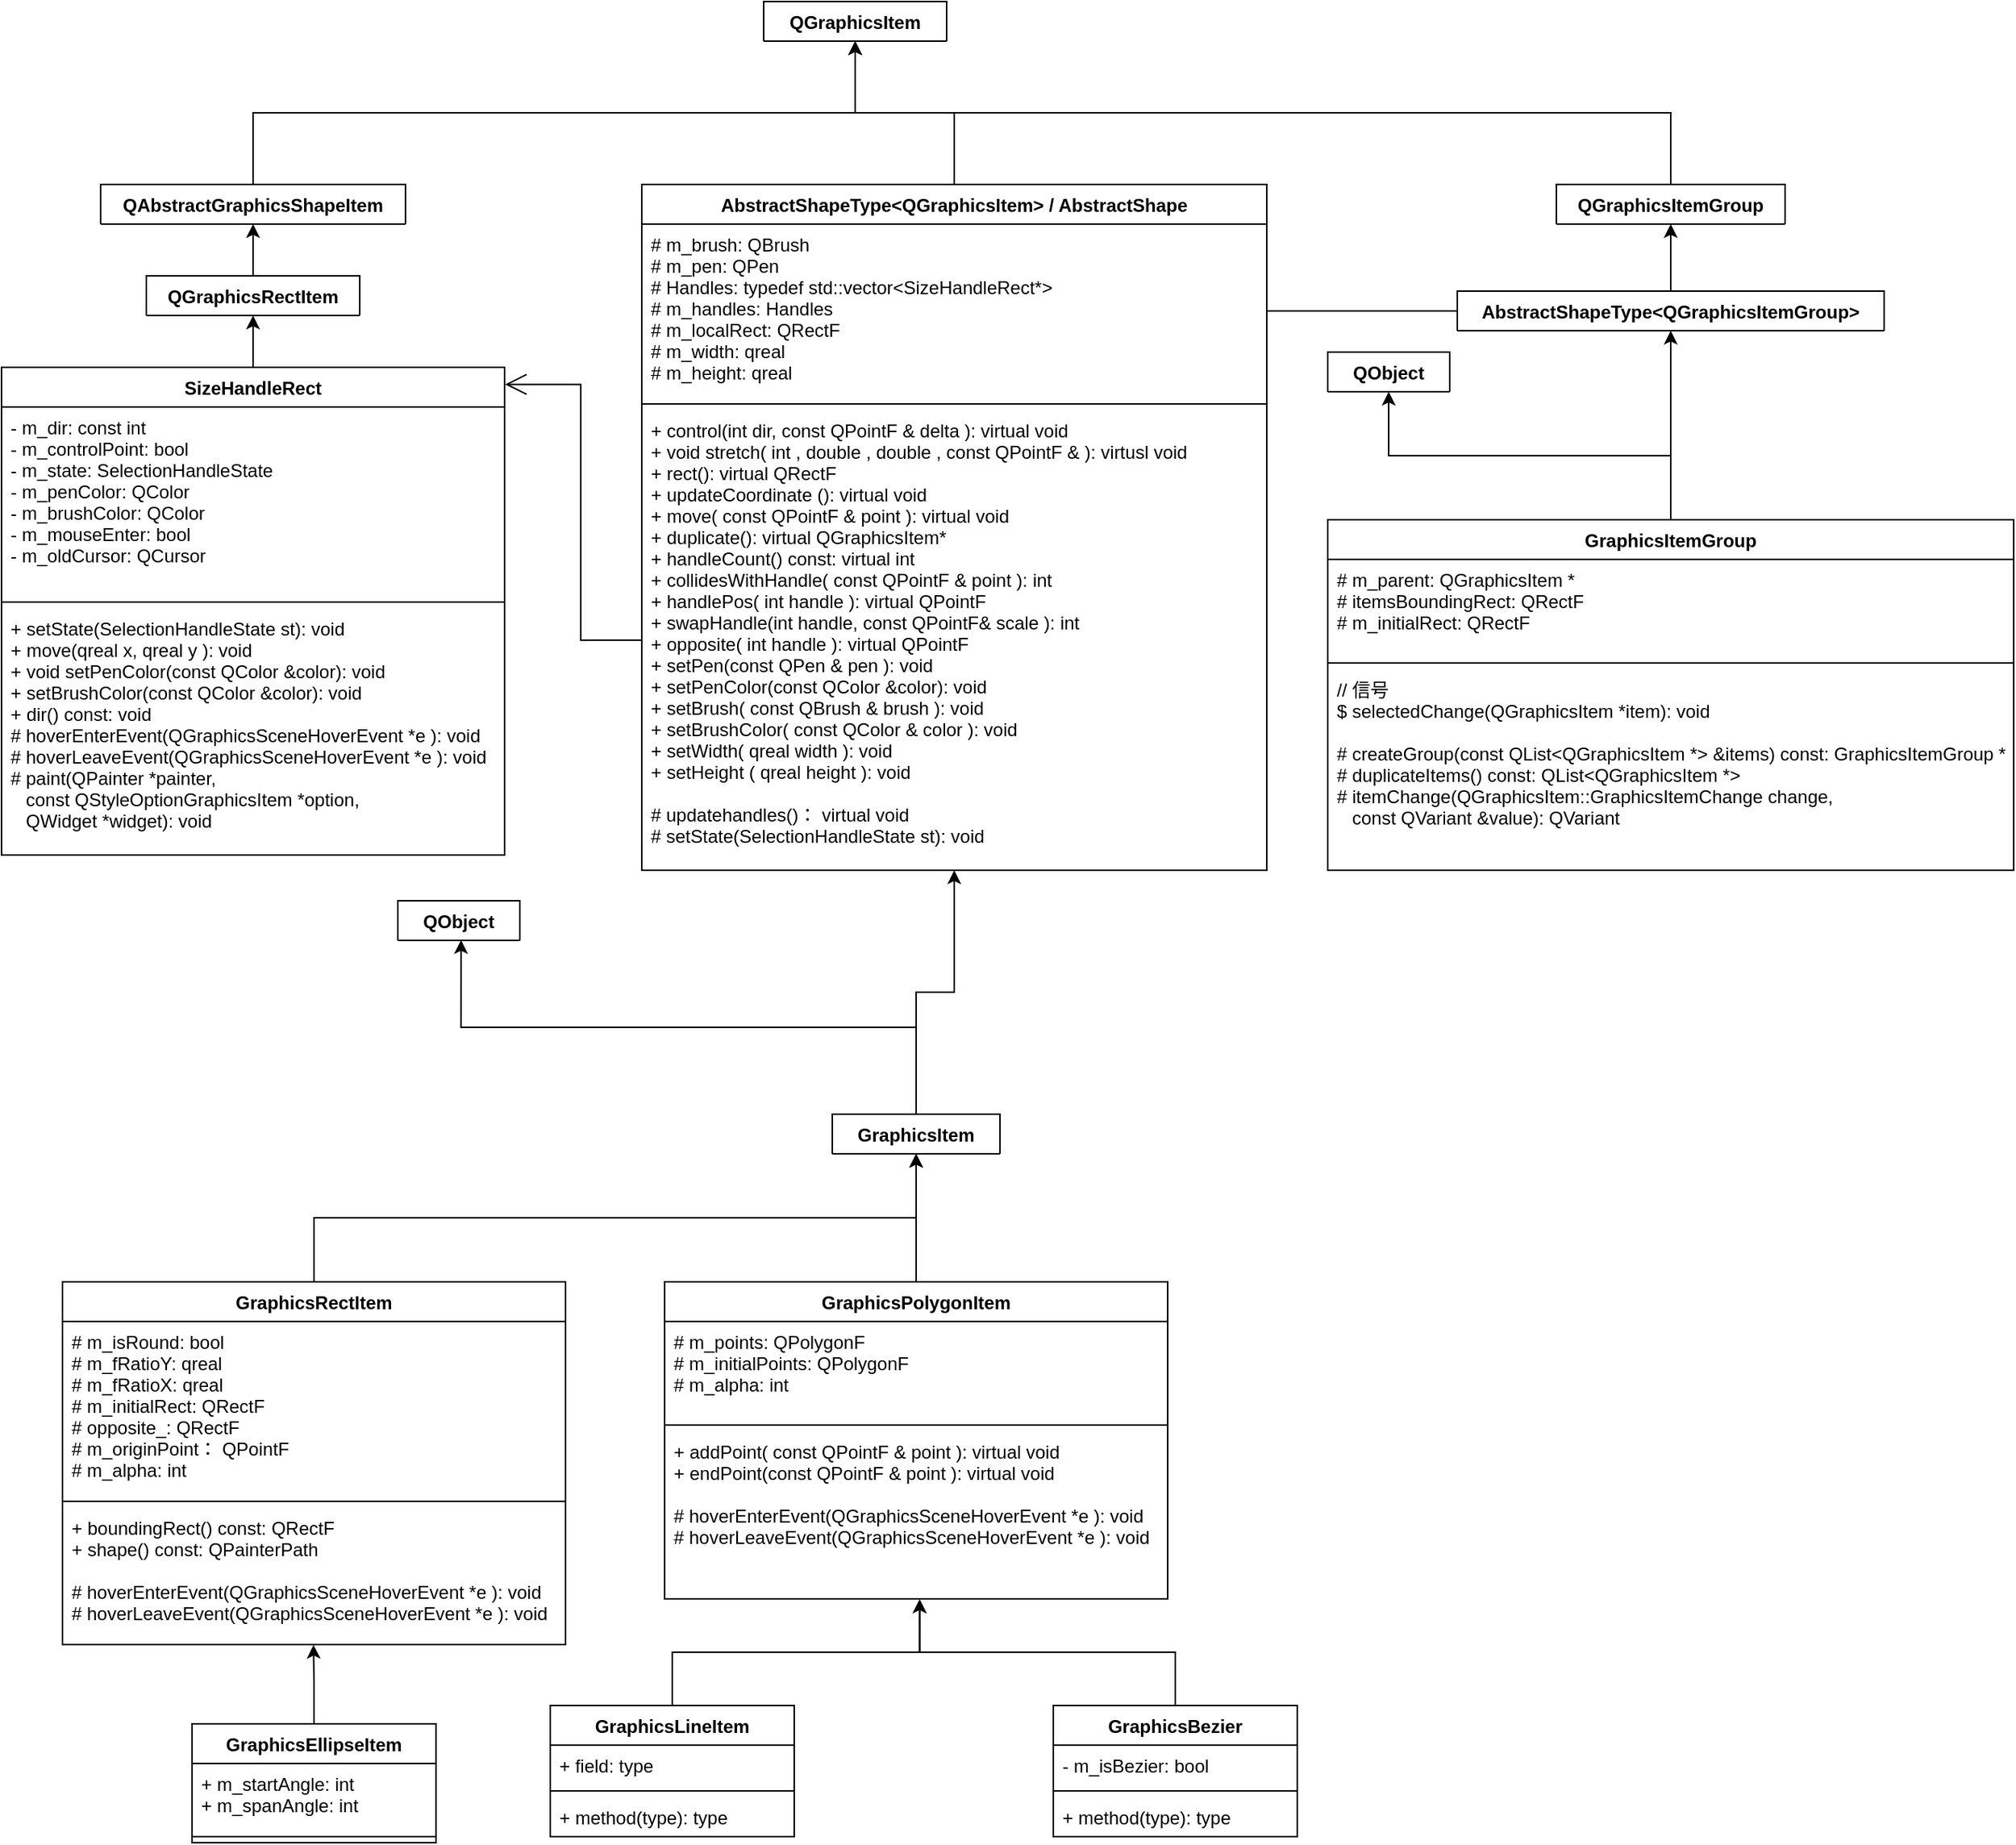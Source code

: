 <mxfile version="13.0.3" type="device" pages="3"><diagram id="2G00SqtQpvSJdzMNSbOR" name="DrawObj"><mxGraphModel dx="1753" dy="1025" grid="1" gridSize="10" guides="1" tooltips="1" connect="1" arrows="1" fold="1" page="1" pageScale="1" pageWidth="3300" pageHeight="4681" math="0" shadow="0"><root><mxCell id="0"/><mxCell id="1" parent="0"/><mxCell id="vL75LUjqHROtYVPlRRXv-10" value="" style="edgeStyle=orthogonalEdgeStyle;rounded=0;orthogonalLoop=1;jettySize=auto;html=1;entryX=0.5;entryY=1;entryDx=0;entryDy=0;exitX=0.5;exitY=0;exitDx=0;exitDy=0;" edge="1" parent="1" source="vL75LUjqHROtYVPlRRXv-6" target="vL75LUjqHROtYVPlRRXv-2"><mxGeometry relative="1" as="geometry"><mxPoint x="404" y="206" as="targetPoint"/></mxGeometry></mxCell><mxCell id="vL75LUjqHROtYVPlRRXv-15" value="" style="edgeStyle=orthogonalEdgeStyle;rounded=0;orthogonalLoop=1;jettySize=auto;html=1;entryX=0.5;entryY=1;entryDx=0;entryDy=0;" edge="1" parent="1" source="vL75LUjqHROtYVPlRRXv-11" target="vL75LUjqHROtYVPlRRXv-6"><mxGeometry relative="1" as="geometry"><mxPoint x="305" y="390" as="targetPoint"/></mxGeometry></mxCell><mxCell id="vL75LUjqHROtYVPlRRXv-35" style="edgeStyle=orthogonalEdgeStyle;rounded=0;orthogonalLoop=1;jettySize=auto;html=1;exitX=0.5;exitY=0;exitDx=0;exitDy=0;entryX=0.5;entryY=1;entryDx=0;entryDy=0;" edge="1" parent="1" source="vL75LUjqHROtYVPlRRXv-16" target="vL75LUjqHROtYVPlRRXv-11"><mxGeometry relative="1" as="geometry"/></mxCell><mxCell id="vL75LUjqHROtYVPlRRXv-2" value="QGraphicsItem" style="swimlane;fontStyle=1;align=center;verticalAlign=top;childLayout=stackLayout;horizontal=1;startSize=26;horizontalStack=0;resizeParent=1;resizeParentMax=0;resizeLast=0;collapsible=1;marginBottom=0;" vertex="1" collapsed="1" parent="1"><mxGeometry x="590" y="120" width="120" height="26" as="geometry"><mxRectangle x="340" y="180" width="160" height="86" as="alternateBounds"/></mxGeometry></mxCell><mxCell id="vL75LUjqHROtYVPlRRXv-3" value="+ field: type" style="text;strokeColor=none;fillColor=none;align=left;verticalAlign=top;spacingLeft=4;spacingRight=4;overflow=hidden;rotatable=0;points=[[0,0.5],[1,0.5]];portConstraint=eastwest;" vertex="1" parent="vL75LUjqHROtYVPlRRXv-2"><mxGeometry y="26" width="120" height="26" as="geometry"/></mxCell><mxCell id="vL75LUjqHROtYVPlRRXv-4" value="" style="line;strokeWidth=1;fillColor=none;align=left;verticalAlign=middle;spacingTop=-1;spacingLeft=3;spacingRight=3;rotatable=0;labelPosition=right;points=[];portConstraint=eastwest;" vertex="1" parent="vL75LUjqHROtYVPlRRXv-2"><mxGeometry y="52" width="120" height="8" as="geometry"/></mxCell><mxCell id="vL75LUjqHROtYVPlRRXv-5" value="+ method(type): type" style="text;strokeColor=none;fillColor=none;align=left;verticalAlign=top;spacingLeft=4;spacingRight=4;overflow=hidden;rotatable=0;points=[[0,0.5],[1,0.5]];portConstraint=eastwest;" vertex="1" parent="vL75LUjqHROtYVPlRRXv-2"><mxGeometry y="60" width="120" height="26" as="geometry"/></mxCell><mxCell id="vL75LUjqHROtYVPlRRXv-16" value="SizeHandleRect" style="swimlane;fontStyle=1;align=center;verticalAlign=top;childLayout=stackLayout;horizontal=1;startSize=26;horizontalStack=0;resizeParent=1;resizeParentMax=0;resizeLast=0;collapsible=1;marginBottom=0;" vertex="1" parent="1"><mxGeometry x="90" y="360" width="330" height="320" as="geometry"><mxRectangle x="90" y="360" width="120" height="26" as="alternateBounds"/></mxGeometry></mxCell><mxCell id="vL75LUjqHROtYVPlRRXv-17" value="- m_dir: const int&#10;- m_controlPoint: bool&#10;- m_state: SelectionHandleState&#10;- m_penColor: QColor&#10;- m_brushColor: QColor&#10;- m_mouseEnter: bool&#10;- m_oldCursor: QCursor&#10;" style="text;strokeColor=none;fillColor=none;align=left;verticalAlign=top;spacingLeft=4;spacingRight=4;overflow=hidden;rotatable=0;points=[[0,0.5],[1,0.5]];portConstraint=eastwest;" vertex="1" parent="vL75LUjqHROtYVPlRRXv-16"><mxGeometry y="26" width="330" height="124" as="geometry"/></mxCell><mxCell id="vL75LUjqHROtYVPlRRXv-18" value="" style="line;strokeWidth=1;fillColor=none;align=left;verticalAlign=middle;spacingTop=-1;spacingLeft=3;spacingRight=3;rotatable=0;labelPosition=right;points=[];portConstraint=eastwest;" vertex="1" parent="vL75LUjqHROtYVPlRRXv-16"><mxGeometry y="150" width="330" height="8" as="geometry"/></mxCell><mxCell id="vL75LUjqHROtYVPlRRXv-19" value="+ setState(SelectionHandleState st): void&#10;+ move(qreal x, qreal y ): void&#10;+ void setPenColor(const QColor &amp;color): void&#10;+ setBrushColor(const QColor &amp;color): void&#10;+ dir() const: void&#10;# hoverEnterEvent(QGraphicsSceneHoverEvent *e ): void&#10;# hoverLeaveEvent(QGraphicsSceneHoverEvent *e ): void&#10;# paint(QPainter *painter, &#10;   const QStyleOptionGraphicsItem *option, &#10;   QWidget *widget): void&#10;" style="text;strokeColor=none;fillColor=none;align=left;verticalAlign=top;spacingLeft=4;spacingRight=4;overflow=hidden;rotatable=0;points=[[0,0.5],[1,0.5]];portConstraint=eastwest;" vertex="1" parent="vL75LUjqHROtYVPlRRXv-16"><mxGeometry y="158" width="330" height="162" as="geometry"/></mxCell><mxCell id="vL75LUjqHROtYVPlRRXv-40" style="edgeStyle=orthogonalEdgeStyle;rounded=0;orthogonalLoop=1;jettySize=auto;html=1;exitX=0.5;exitY=0;exitDx=0;exitDy=0;entryX=0.5;entryY=1;entryDx=0;entryDy=0;" edge="1" parent="1" source="vL75LUjqHROtYVPlRRXv-36" target="vL75LUjqHROtYVPlRRXv-2"><mxGeometry relative="1" as="geometry"/></mxCell><mxCell id="vL75LUjqHROtYVPlRRXv-36" value="AbstractShapeType&lt;QGraphicsItem&gt; / AbstractShape" style="swimlane;fontStyle=1;align=center;verticalAlign=top;childLayout=stackLayout;horizontal=1;startSize=26;horizontalStack=0;resizeParent=1;resizeParentMax=0;resizeLast=0;collapsible=1;marginBottom=0;" vertex="1" parent="1"><mxGeometry x="510" y="240" width="410" height="450" as="geometry"/></mxCell><mxCell id="vL75LUjqHROtYVPlRRXv-37" value="# m_brush: QBrush&#10;# m_pen: QPen&#10;# Handles: typedef std::vector&lt;SizeHandleRect*&gt;&#10;# m_handles: Handles&#10;# m_localRect: QRectF&#10;# m_width: qreal&#10;# m_height: qreal&#10;" style="text;strokeColor=none;fillColor=none;align=left;verticalAlign=top;spacingLeft=4;spacingRight=4;overflow=hidden;rotatable=0;points=[[0,0.5],[1,0.5]];portConstraint=eastwest;" vertex="1" parent="vL75LUjqHROtYVPlRRXv-36"><mxGeometry y="26" width="410" height="114" as="geometry"/></mxCell><mxCell id="vL75LUjqHROtYVPlRRXv-38" value="" style="line;strokeWidth=1;fillColor=none;align=left;verticalAlign=middle;spacingTop=-1;spacingLeft=3;spacingRight=3;rotatable=0;labelPosition=right;points=[];portConstraint=eastwest;" vertex="1" parent="vL75LUjqHROtYVPlRRXv-36"><mxGeometry y="140" width="410" height="8" as="geometry"/></mxCell><mxCell id="vL75LUjqHROtYVPlRRXv-39" value="+ control(int dir, const QPointF &amp; delta ): virtual void&#10;+ void stretch( int  , double  , double  , const QPointF &amp; ): virtusl void&#10;+ rect(): virtual QRectF&#10;+ updateCoordinate (): virtual void&#10;+ move( const QPointF &amp; point ): virtual void&#10;+ duplicate(): virtual QGraphicsItem*&#10;+ handleCount() const: virtual int&#10;+ collidesWithHandle( const QPointF &amp; point ): int&#10;+ handlePos( int handle ): virtual QPointF&#10;+ swapHandle(int handle, const QPointF&amp; scale ): int&#10;+ opposite( int handle ): virtual QPointF&#10;+ setPen(const QPen &amp; pen ): void&#10;+ setPenColor(const QColor &amp;color): void&#10;+ setBrush( const QBrush &amp; brush ): void&#10;+ setBrushColor( const QColor &amp; color ): void&#10;+ setWidth( qreal width ): void&#10;+ setHeight ( qreal height ): void&#10;&#10;# updatehandles()： virtual void&#10;# setState(SelectionHandleState st): void&#10;&#10;" style="text;strokeColor=none;fillColor=none;align=left;verticalAlign=top;spacingLeft=4;spacingRight=4;overflow=hidden;rotatable=0;points=[[0,0.5],[1,0.5]];portConstraint=eastwest;" vertex="1" parent="vL75LUjqHROtYVPlRRXv-36"><mxGeometry y="148" width="410" height="302" as="geometry"/></mxCell><mxCell id="vL75LUjqHROtYVPlRRXv-11" value="QGraphicsRectItem" style="swimlane;fontStyle=1;align=center;verticalAlign=top;childLayout=stackLayout;horizontal=1;startSize=26;horizontalStack=0;resizeParent=1;resizeParentMax=0;resizeLast=0;collapsible=1;marginBottom=0;" vertex="1" collapsed="1" parent="1"><mxGeometry x="185" y="300" width="140" height="26" as="geometry"><mxRectangle x="345" y="450" width="160" height="86" as="alternateBounds"/></mxGeometry></mxCell><mxCell id="vL75LUjqHROtYVPlRRXv-12" value="+ field: type" style="text;strokeColor=none;fillColor=none;align=left;verticalAlign=top;spacingLeft=4;spacingRight=4;overflow=hidden;rotatable=0;points=[[0,0.5],[1,0.5]];portConstraint=eastwest;" vertex="1" parent="vL75LUjqHROtYVPlRRXv-11"><mxGeometry y="26" width="140" height="26" as="geometry"/></mxCell><mxCell id="vL75LUjqHROtYVPlRRXv-13" value="" style="line;strokeWidth=1;fillColor=none;align=left;verticalAlign=middle;spacingTop=-1;spacingLeft=3;spacingRight=3;rotatable=0;labelPosition=right;points=[];portConstraint=eastwest;" vertex="1" parent="vL75LUjqHROtYVPlRRXv-11"><mxGeometry y="52" width="140" height="8" as="geometry"/></mxCell><mxCell id="vL75LUjqHROtYVPlRRXv-14" value="+ method(type): type" style="text;strokeColor=none;fillColor=none;align=left;verticalAlign=top;spacingLeft=4;spacingRight=4;overflow=hidden;rotatable=0;points=[[0,0.5],[1,0.5]];portConstraint=eastwest;" vertex="1" parent="vL75LUjqHROtYVPlRRXv-11"><mxGeometry y="60" width="140" height="26" as="geometry"/></mxCell><mxCell id="vL75LUjqHROtYVPlRRXv-6" value="QAbstractGraphicsShapeItem" style="swimlane;fontStyle=1;align=center;verticalAlign=top;childLayout=stackLayout;horizontal=1;startSize=26;horizontalStack=0;resizeParent=1;resizeParentMax=0;resizeLast=0;collapsible=1;marginBottom=0;" vertex="1" collapsed="1" parent="1"><mxGeometry x="155" y="240" width="200" height="26" as="geometry"><mxRectangle x="320" y="300" width="210" height="86" as="alternateBounds"/></mxGeometry></mxCell><mxCell id="vL75LUjqHROtYVPlRRXv-7" value="+ field: type" style="text;strokeColor=none;fillColor=none;align=left;verticalAlign=top;spacingLeft=4;spacingRight=4;overflow=hidden;rotatable=0;points=[[0,0.5],[1,0.5]];portConstraint=eastwest;" vertex="1" parent="vL75LUjqHROtYVPlRRXv-6"><mxGeometry y="26" width="200" height="26" as="geometry"/></mxCell><mxCell id="vL75LUjqHROtYVPlRRXv-8" value="" style="line;strokeWidth=1;fillColor=none;align=left;verticalAlign=middle;spacingTop=-1;spacingLeft=3;spacingRight=3;rotatable=0;labelPosition=right;points=[];portConstraint=eastwest;" vertex="1" parent="vL75LUjqHROtYVPlRRXv-6"><mxGeometry y="52" width="200" height="8" as="geometry"/></mxCell><mxCell id="vL75LUjqHROtYVPlRRXv-9" value="+ method(type): type" style="text;strokeColor=none;fillColor=none;align=left;verticalAlign=top;spacingLeft=4;spacingRight=4;overflow=hidden;rotatable=0;points=[[0,0.5],[1,0.5]];portConstraint=eastwest;" vertex="1" parent="vL75LUjqHROtYVPlRRXv-6"><mxGeometry y="60" width="200" height="26" as="geometry"/></mxCell><mxCell id="vL75LUjqHROtYVPlRRXv-43" style="edgeStyle=orthogonalEdgeStyle;rounded=0;orthogonalLoop=1;jettySize=auto;html=1;exitX=0;exitY=0.5;exitDx=0;exitDy=0;entryX=1.001;entryY=0.035;entryDx=0;entryDy=0;entryPerimeter=0;startArrow=none;startFill=0;endArrow=open;endFill=0;endSize=12;startSize=12;" edge="1" parent="1" source="vL75LUjqHROtYVPlRRXv-39" target="vL75LUjqHROtYVPlRRXv-16"><mxGeometry relative="1" as="geometry"/></mxCell><mxCell id="vL75LUjqHROtYVPlRRXv-48" style="edgeStyle=orthogonalEdgeStyle;rounded=0;orthogonalLoop=1;jettySize=auto;html=1;exitX=0.5;exitY=0;exitDx=0;exitDy=0;entryX=0.5;entryY=1;entryDx=0;entryDy=0;entryPerimeter=0;startArrow=none;startFill=0;startSize=6;endArrow=classic;endFill=1;endSize=6;" edge="1" parent="1" source="vL75LUjqHROtYVPlRRXv-44" target="vL75LUjqHROtYVPlRRXv-39"><mxGeometry relative="1" as="geometry"/></mxCell><mxCell id="vL75LUjqHROtYVPlRRXv-53" style="edgeStyle=orthogonalEdgeStyle;rounded=0;orthogonalLoop=1;jettySize=auto;html=1;exitX=0.5;exitY=0;exitDx=0;exitDy=0;entryX=0.518;entryY=0.991;entryDx=0;entryDy=0;entryPerimeter=0;startArrow=none;startFill=0;startSize=6;endArrow=classic;endFill=1;endSize=6;" edge="1" parent="1" source="vL75LUjqHROtYVPlRRXv-44" target="vL75LUjqHROtYVPlRRXv-52"><mxGeometry relative="1" as="geometry"/></mxCell><mxCell id="vL75LUjqHROtYVPlRRXv-49" value="QObject&#10;" style="swimlane;fontStyle=1;align=center;verticalAlign=top;childLayout=stackLayout;horizontal=1;startSize=26;horizontalStack=0;resizeParent=1;resizeParentMax=0;resizeLast=0;collapsible=1;marginBottom=0;" vertex="1" collapsed="1" parent="1"><mxGeometry x="350" y="710" width="80" height="26" as="geometry"><mxRectangle x="350" y="710" width="160" height="86" as="alternateBounds"/></mxGeometry></mxCell><mxCell id="vL75LUjqHROtYVPlRRXv-50" value="+ field: type" style="text;strokeColor=none;fillColor=none;align=left;verticalAlign=top;spacingLeft=4;spacingRight=4;overflow=hidden;rotatable=0;points=[[0,0.5],[1,0.5]];portConstraint=eastwest;" vertex="1" parent="vL75LUjqHROtYVPlRRXv-49"><mxGeometry y="26" width="80" height="26" as="geometry"/></mxCell><mxCell id="vL75LUjqHROtYVPlRRXv-51" value="" style="line;strokeWidth=1;fillColor=none;align=left;verticalAlign=middle;spacingTop=-1;spacingLeft=3;spacingRight=3;rotatable=0;labelPosition=right;points=[];portConstraint=eastwest;" vertex="1" parent="vL75LUjqHROtYVPlRRXv-49"><mxGeometry y="52" width="80" height="8" as="geometry"/></mxCell><mxCell id="vL75LUjqHROtYVPlRRXv-52" value="+ method(type): type" style="text;strokeColor=none;fillColor=none;align=left;verticalAlign=top;spacingLeft=4;spacingRight=4;overflow=hidden;rotatable=0;points=[[0,0.5],[1,0.5]];portConstraint=eastwest;" vertex="1" parent="vL75LUjqHROtYVPlRRXv-49"><mxGeometry y="60" width="80" height="26" as="geometry"/></mxCell><mxCell id="vL75LUjqHROtYVPlRRXv-44" value="GraphicsItem" style="swimlane;fontStyle=1;align=center;verticalAlign=top;childLayout=stackLayout;horizontal=1;startSize=26;horizontalStack=0;resizeParent=1;resizeParentMax=0;resizeLast=0;collapsible=1;marginBottom=0;" vertex="1" collapsed="1" parent="1"><mxGeometry x="635" y="850" width="110" height="26" as="geometry"><mxRectangle x="635" y="850" width="410" height="300" as="alternateBounds"/></mxGeometry></mxCell><mxCell id="vL75LUjqHROtYVPlRRXv-46" value="" style="line;strokeWidth=1;fillColor=none;align=left;verticalAlign=middle;spacingTop=-1;spacingLeft=3;spacingRight=3;rotatable=0;labelPosition=right;points=[];portConstraint=eastwest;" vertex="1" parent="vL75LUjqHROtYVPlRRXv-44"><mxGeometry y="26" width="110" height="8" as="geometry"/></mxCell><mxCell id="vL75LUjqHROtYVPlRRXv-47" value="+ type(): int&#10;+ image(): virtual QPixmap&#10;&#10;// 信号&#10;$ selectedChange(QGraphicsItem *item)： void&#10;&#10;# itemChange(QGraphicsItem::GraphicsItemChange change, &#10;   const QVariant &amp;value): QVariant &#10;# updatehandles(): void&#10;# contextMenuEvent(QGraphicsSceneContextMenuEvent *event): void&#10;&#10;// 属性&#10;Q_PROPERTY(QColor pen READ penColor WRITE setPen )&#10;    Q_PROPERTY(QColor brush READ brushColor WRITE setBrushColor )&#10;    Q_PROPERTY(qreal  width READ width WRITE setWidth )&#10;    Q_PROPERTY(qreal  height READ height WRITE setHeight )&#10;    Q_PROPERTY(QPointF  position READ pos WRITE setPos )" style="text;strokeColor=none;fillColor=none;align=left;verticalAlign=top;spacingLeft=4;spacingRight=4;overflow=hidden;rotatable=0;points=[[0,0.5],[1,0.5]];portConstraint=eastwest;" vertex="1" parent="vL75LUjqHROtYVPlRRXv-44"><mxGeometry y="34" width="110" height="266" as="geometry"/></mxCell><mxCell id="vL75LUjqHROtYVPlRRXv-58" style="edgeStyle=orthogonalEdgeStyle;rounded=0;orthogonalLoop=1;jettySize=auto;html=1;exitX=0.5;exitY=0;exitDx=0;exitDy=0;entryX=0.5;entryY=1;entryDx=0;entryDy=0;startArrow=none;startFill=0;startSize=6;endArrow=classic;endFill=1;endSize=6;" edge="1" parent="1" source="vL75LUjqHROtYVPlRRXv-54" target="vL75LUjqHROtYVPlRRXv-44"><mxGeometry relative="1" as="geometry"/></mxCell><mxCell id="vL75LUjqHROtYVPlRRXv-90" style="edgeStyle=orthogonalEdgeStyle;rounded=0;orthogonalLoop=1;jettySize=auto;html=1;exitX=0.5;exitY=0;exitDx=0;exitDy=0;entryX=0.5;entryY=1;entryDx=0;entryDy=0;startArrow=none;startFill=0;startSize=6;endArrow=classic;endFill=1;endSize=6;" edge="1" parent="1" source="vL75LUjqHROtYVPlRRXv-86" target="vL75LUjqHROtYVPlRRXv-80"><mxGeometry relative="1" as="geometry"/></mxCell><mxCell id="vL75LUjqHROtYVPlRRXv-102" value="" style="edgeStyle=orthogonalEdgeStyle;rounded=0;orthogonalLoop=1;jettySize=auto;html=1;startArrow=none;startFill=0;startSize=6;endArrow=none;endFill=0;endSize=6;" edge="1" parent="1" source="vL75LUjqHROtYVPlRRXv-86" target="vL75LUjqHROtYVPlRRXv-37"><mxGeometry relative="1" as="geometry"/></mxCell><mxCell id="vL75LUjqHROtYVPlRRXv-112" style="edgeStyle=orthogonalEdgeStyle;rounded=0;orthogonalLoop=1;jettySize=auto;html=1;exitX=0.5;exitY=0;exitDx=0;exitDy=0;entryX=0.5;entryY=1;entryDx=0;entryDy=0;startArrow=none;startFill=0;startSize=6;endArrow=classic;endFill=1;endSize=6;" edge="1" parent="1" source="vL75LUjqHROtYVPlRRXv-97" target="vL75LUjqHROtYVPlRRXv-104"><mxGeometry relative="1" as="geometry"/></mxCell><mxCell id="vL75LUjqHROtYVPlRRXv-54" value="GraphicsRectItem" style="swimlane;fontStyle=1;align=center;verticalAlign=top;childLayout=stackLayout;horizontal=1;startSize=26;horizontalStack=0;resizeParent=1;resizeParentMax=0;resizeLast=0;collapsible=1;marginBottom=0;" vertex="1" parent="1"><mxGeometry x="130" y="960" width="330" height="238" as="geometry"/></mxCell><mxCell id="vL75LUjqHROtYVPlRRXv-55" value="# m_isRound: bool&#10;# m_fRatioY: qreal&#10;# m_fRatioX: qreal&#10;# m_initialRect: QRectF&#10;# opposite_: QRectF&#10;# m_originPoint： QPointF&#10;# m_alpha: int&#10;&#10;&#10;" style="text;strokeColor=none;fillColor=none;align=left;verticalAlign=top;spacingLeft=4;spacingRight=4;overflow=hidden;rotatable=0;points=[[0,0.5],[1,0.5]];portConstraint=eastwest;" vertex="1" parent="vL75LUjqHROtYVPlRRXv-54"><mxGeometry y="26" width="330" height="114" as="geometry"/></mxCell><mxCell id="vL75LUjqHROtYVPlRRXv-56" value="" style="line;strokeWidth=1;fillColor=none;align=left;verticalAlign=middle;spacingTop=-1;spacingLeft=3;spacingRight=3;rotatable=0;labelPosition=right;points=[];portConstraint=eastwest;" vertex="1" parent="vL75LUjqHROtYVPlRRXv-54"><mxGeometry y="140" width="330" height="8" as="geometry"/></mxCell><mxCell id="vL75LUjqHROtYVPlRRXv-57" value="+ boundingRect() const: QRectF&#10;+ shape() const: QPainterPath&#10;&#10;# hoverEnterEvent(QGraphicsSceneHoverEvent *e ): void&#10;# hoverLeaveEvent(QGraphicsSceneHoverEvent *e ): void" style="text;strokeColor=none;fillColor=none;align=left;verticalAlign=top;spacingLeft=4;spacingRight=4;overflow=hidden;rotatable=0;points=[[0,0.5],[1,0.5]];portConstraint=eastwest;" vertex="1" parent="vL75LUjqHROtYVPlRRXv-54"><mxGeometry y="148" width="330" height="90" as="geometry"/></mxCell><mxCell id="vL75LUjqHROtYVPlRRXv-64" style="edgeStyle=orthogonalEdgeStyle;rounded=0;orthogonalLoop=1;jettySize=auto;html=1;exitX=0.5;exitY=0;exitDx=0;exitDy=0;entryX=0.499;entryY=1.002;entryDx=0;entryDy=0;entryPerimeter=0;startArrow=none;startFill=0;startSize=6;endArrow=classic;endFill=1;endSize=6;" edge="1" parent="1" source="vL75LUjqHROtYVPlRRXv-59" target="vL75LUjqHROtYVPlRRXv-57"><mxGeometry relative="1" as="geometry"/></mxCell><mxCell id="vL75LUjqHROtYVPlRRXv-80" value="QGraphicsItemGroup" style="swimlane;fontStyle=1;align=center;verticalAlign=top;childLayout=stackLayout;horizontal=1;startSize=26;horizontalStack=0;resizeParent=1;resizeParentMax=0;resizeLast=0;collapsible=1;marginBottom=0;" vertex="1" collapsed="1" parent="1"><mxGeometry x="1110" y="240" width="150" height="26" as="geometry"><mxRectangle x="1040" y="240" width="160" height="34" as="alternateBounds"/></mxGeometry></mxCell><mxCell id="vL75LUjqHROtYVPlRRXv-82" value="" style="line;strokeWidth=1;fillColor=none;align=left;verticalAlign=middle;spacingTop=-1;spacingLeft=3;spacingRight=3;rotatable=0;labelPosition=right;points=[];portConstraint=eastwest;" vertex="1" parent="vL75LUjqHROtYVPlRRXv-80"><mxGeometry y="26" width="150" height="8" as="geometry"/></mxCell><mxCell id="vL75LUjqHROtYVPlRRXv-59" value="GraphicsEllipseItem" style="swimlane;fontStyle=1;align=center;verticalAlign=top;childLayout=stackLayout;horizontal=1;startSize=26;horizontalStack=0;resizeParent=1;resizeParentMax=0;resizeLast=0;collapsible=1;marginBottom=0;" vertex="1" parent="1"><mxGeometry x="215" y="1250" width="160" height="78" as="geometry"/></mxCell><mxCell id="vL75LUjqHROtYVPlRRXv-60" value="+ m_startAngle: int&#10;+ m_spanAngle: int" style="text;strokeColor=none;fillColor=none;align=left;verticalAlign=top;spacingLeft=4;spacingRight=4;overflow=hidden;rotatable=0;points=[[0,0.5],[1,0.5]];portConstraint=eastwest;" vertex="1" parent="vL75LUjqHROtYVPlRRXv-59"><mxGeometry y="26" width="160" height="44" as="geometry"/></mxCell><mxCell id="vL75LUjqHROtYVPlRRXv-61" value="" style="line;strokeWidth=1;fillColor=none;align=left;verticalAlign=middle;spacingTop=-1;spacingLeft=3;spacingRight=3;rotatable=0;labelPosition=right;points=[];portConstraint=eastwest;" vertex="1" parent="vL75LUjqHROtYVPlRRXv-59"><mxGeometry y="70" width="160" height="8" as="geometry"/></mxCell><mxCell id="vL75LUjqHROtYVPlRRXv-69" style="edgeStyle=orthogonalEdgeStyle;rounded=0;orthogonalLoop=1;jettySize=auto;html=1;exitX=0.5;exitY=0;exitDx=0;exitDy=0;entryX=0.5;entryY=1;entryDx=0;entryDy=0;startArrow=none;startFill=0;startSize=6;endArrow=classic;endFill=1;endSize=6;" edge="1" parent="1" source="vL75LUjqHROtYVPlRRXv-65" target="vL75LUjqHROtYVPlRRXv-44"><mxGeometry relative="1" as="geometry"/></mxCell><mxCell id="vL75LUjqHROtYVPlRRXv-65" value="GraphicsPolygonItem" style="swimlane;fontStyle=1;align=center;verticalAlign=top;childLayout=stackLayout;horizontal=1;startSize=26;horizontalStack=0;resizeParent=1;resizeParentMax=0;resizeLast=0;collapsible=1;marginBottom=0;" vertex="1" parent="1"><mxGeometry x="525" y="960" width="330" height="208" as="geometry"/></mxCell><mxCell id="vL75LUjqHROtYVPlRRXv-66" value="# m_points: QPolygonF&#10;# m_initialPoints: QPolygonF&#10;# m_alpha: int&#10;" style="text;strokeColor=none;fillColor=none;align=left;verticalAlign=top;spacingLeft=4;spacingRight=4;overflow=hidden;rotatable=0;points=[[0,0.5],[1,0.5]];portConstraint=eastwest;" vertex="1" parent="vL75LUjqHROtYVPlRRXv-65"><mxGeometry y="26" width="330" height="64" as="geometry"/></mxCell><mxCell id="vL75LUjqHROtYVPlRRXv-67" value="" style="line;strokeWidth=1;fillColor=none;align=left;verticalAlign=middle;spacingTop=-1;spacingLeft=3;spacingRight=3;rotatable=0;labelPosition=right;points=[];portConstraint=eastwest;" vertex="1" parent="vL75LUjqHROtYVPlRRXv-65"><mxGeometry y="90" width="330" height="8" as="geometry"/></mxCell><mxCell id="vL75LUjqHROtYVPlRRXv-68" value="+ addPoint( const QPointF &amp; point ): virtual void&#10;+ endPoint(const QPointF &amp; point ): virtual void&#10;&#10;# hoverEnterEvent(QGraphicsSceneHoverEvent *e ): void&#10;# hoverLeaveEvent(QGraphicsSceneHoverEvent *e ): void" style="text;strokeColor=none;fillColor=none;align=left;verticalAlign=top;spacingLeft=4;spacingRight=4;overflow=hidden;rotatable=0;points=[[0,0.5],[1,0.5]];portConstraint=eastwest;" vertex="1" parent="vL75LUjqHROtYVPlRRXv-65"><mxGeometry y="98" width="330" height="110" as="geometry"/></mxCell><mxCell id="vL75LUjqHROtYVPlRRXv-74" style="edgeStyle=orthogonalEdgeStyle;rounded=0;orthogonalLoop=1;jettySize=auto;html=1;exitX=0.5;exitY=0;exitDx=0;exitDy=0;entryX=0.507;entryY=1.003;entryDx=0;entryDy=0;entryPerimeter=0;startArrow=none;startFill=0;startSize=6;endArrow=classic;endFill=1;endSize=6;" edge="1" parent="1" source="vL75LUjqHROtYVPlRRXv-70" target="vL75LUjqHROtYVPlRRXv-68"><mxGeometry relative="1" as="geometry"/></mxCell><mxCell id="vL75LUjqHROtYVPlRRXv-79" style="edgeStyle=orthogonalEdgeStyle;rounded=0;orthogonalLoop=1;jettySize=auto;html=1;exitX=0.5;exitY=0;exitDx=0;exitDy=0;entryX=0.507;entryY=1.003;entryDx=0;entryDy=0;entryPerimeter=0;startArrow=none;startFill=0;startSize=6;endArrow=classic;endFill=1;endSize=6;" edge="1" parent="1" source="vL75LUjqHROtYVPlRRXv-75" target="vL75LUjqHROtYVPlRRXv-68"><mxGeometry relative="1" as="geometry"/></mxCell><mxCell id="vL75LUjqHROtYVPlRRXv-75" value="GraphicsBezier" style="swimlane;fontStyle=1;align=center;verticalAlign=top;childLayout=stackLayout;horizontal=1;startSize=26;horizontalStack=0;resizeParent=1;resizeParentMax=0;resizeLast=0;collapsible=1;marginBottom=0;" vertex="1" parent="1"><mxGeometry x="780" y="1238" width="160" height="86" as="geometry"/></mxCell><mxCell id="vL75LUjqHROtYVPlRRXv-76" value="- m_isBezier: bool" style="text;strokeColor=none;fillColor=none;align=left;verticalAlign=top;spacingLeft=4;spacingRight=4;overflow=hidden;rotatable=0;points=[[0,0.5],[1,0.5]];portConstraint=eastwest;" vertex="1" parent="vL75LUjqHROtYVPlRRXv-75"><mxGeometry y="26" width="160" height="26" as="geometry"/></mxCell><mxCell id="vL75LUjqHROtYVPlRRXv-77" value="" style="line;strokeWidth=1;fillColor=none;align=left;verticalAlign=middle;spacingTop=-1;spacingLeft=3;spacingRight=3;rotatable=0;labelPosition=right;points=[];portConstraint=eastwest;" vertex="1" parent="vL75LUjqHROtYVPlRRXv-75"><mxGeometry y="52" width="160" height="8" as="geometry"/></mxCell><mxCell id="vL75LUjqHROtYVPlRRXv-78" value="+ method(type): type" style="text;strokeColor=none;fillColor=none;align=left;verticalAlign=top;spacingLeft=4;spacingRight=4;overflow=hidden;rotatable=0;points=[[0,0.5],[1,0.5]];portConstraint=eastwest;" vertex="1" parent="vL75LUjqHROtYVPlRRXv-75"><mxGeometry y="60" width="160" height="26" as="geometry"/></mxCell><mxCell id="vL75LUjqHROtYVPlRRXv-70" value="GraphicsLineItem" style="swimlane;fontStyle=1;align=center;verticalAlign=top;childLayout=stackLayout;horizontal=1;startSize=26;horizontalStack=0;resizeParent=1;resizeParentMax=0;resizeLast=0;collapsible=1;marginBottom=0;" vertex="1" parent="1"><mxGeometry x="450" y="1238" width="160" height="86" as="geometry"/></mxCell><mxCell id="vL75LUjqHROtYVPlRRXv-71" value="+ field: type" style="text;strokeColor=none;fillColor=none;align=left;verticalAlign=top;spacingLeft=4;spacingRight=4;overflow=hidden;rotatable=0;points=[[0,0.5],[1,0.5]];portConstraint=eastwest;" vertex="1" parent="vL75LUjqHROtYVPlRRXv-70"><mxGeometry y="26" width="160" height="26" as="geometry"/></mxCell><mxCell id="vL75LUjqHROtYVPlRRXv-72" value="" style="line;strokeWidth=1;fillColor=none;align=left;verticalAlign=middle;spacingTop=-1;spacingLeft=3;spacingRight=3;rotatable=0;labelPosition=right;points=[];portConstraint=eastwest;" vertex="1" parent="vL75LUjqHROtYVPlRRXv-70"><mxGeometry y="52" width="160" height="8" as="geometry"/></mxCell><mxCell id="vL75LUjqHROtYVPlRRXv-73" value="+ method(type): type" style="text;strokeColor=none;fillColor=none;align=left;verticalAlign=top;spacingLeft=4;spacingRight=4;overflow=hidden;rotatable=0;points=[[0,0.5],[1,0.5]];portConstraint=eastwest;" vertex="1" parent="vL75LUjqHROtYVPlRRXv-70"><mxGeometry y="60" width="160" height="26" as="geometry"/></mxCell><mxCell id="vL75LUjqHROtYVPlRRXv-84" style="edgeStyle=orthogonalEdgeStyle;rounded=0;orthogonalLoop=1;jettySize=auto;html=1;exitX=0.5;exitY=0;exitDx=0;exitDy=0;entryX=0.5;entryY=1;entryDx=0;entryDy=0;startArrow=none;startFill=0;startSize=6;endArrow=classic;endFill=1;endSize=6;" edge="1" parent="1" source="vL75LUjqHROtYVPlRRXv-80" target="vL75LUjqHROtYVPlRRXv-2"><mxGeometry relative="1" as="geometry"/></mxCell><mxCell id="vL75LUjqHROtYVPlRRXv-101" style="edgeStyle=orthogonalEdgeStyle;rounded=0;orthogonalLoop=1;jettySize=auto;html=1;exitX=0.5;exitY=0;exitDx=0;exitDy=0;entryX=0.5;entryY=1;entryDx=0;entryDy=0;startArrow=none;startFill=0;startSize=6;endArrow=classic;endFill=1;endSize=6;" edge="1" parent="1" source="vL75LUjqHROtYVPlRRXv-97" target="vL75LUjqHROtYVPlRRXv-86"><mxGeometry relative="1" as="geometry"/></mxCell><mxCell id="vL75LUjqHROtYVPlRRXv-97" value="GraphicsItemGroup" style="swimlane;fontStyle=1;align=center;verticalAlign=top;childLayout=stackLayout;horizontal=1;startSize=26;horizontalStack=0;resizeParent=1;resizeParentMax=0;resizeLast=0;collapsible=1;marginBottom=0;" vertex="1" parent="1"><mxGeometry x="960" y="460" width="450" height="230" as="geometry"/></mxCell><mxCell id="vL75LUjqHROtYVPlRRXv-98" value="# m_parent: QGraphicsItem *&#10;# itemsBoundingRect: QRectF&#10;# m_initialRect: QRectF" style="text;strokeColor=none;fillColor=none;align=left;verticalAlign=top;spacingLeft=4;spacingRight=4;overflow=hidden;rotatable=0;points=[[0,0.5],[1,0.5]];portConstraint=eastwest;" vertex="1" parent="vL75LUjqHROtYVPlRRXv-97"><mxGeometry y="26" width="450" height="64" as="geometry"/></mxCell><mxCell id="vL75LUjqHROtYVPlRRXv-99" value="" style="line;strokeWidth=1;fillColor=none;align=left;verticalAlign=middle;spacingTop=-1;spacingLeft=3;spacingRight=3;rotatable=0;labelPosition=right;points=[];portConstraint=eastwest;" vertex="1" parent="vL75LUjqHROtYVPlRRXv-97"><mxGeometry y="90" width="450" height="8" as="geometry"/></mxCell><mxCell id="vL75LUjqHROtYVPlRRXv-100" value="// 信号&#10;$ selectedChange(QGraphicsItem *item): void&#10;&#10;# createGroup(const QList&lt;QGraphicsItem *&gt; &amp;items) const: GraphicsItemGroup *&#10;# duplicateItems() const: QList&lt;QGraphicsItem *&gt;&#10;# itemChange(QGraphicsItem::GraphicsItemChange change, &#10;   const QVariant &amp;value): QVariant" style="text;strokeColor=none;fillColor=none;align=left;verticalAlign=top;spacingLeft=4;spacingRight=4;overflow=hidden;rotatable=0;points=[[0,0.5],[1,0.5]];portConstraint=eastwest;" vertex="1" parent="vL75LUjqHROtYVPlRRXv-97"><mxGeometry y="98" width="450" height="132" as="geometry"/></mxCell><mxCell id="vL75LUjqHROtYVPlRRXv-104" value="QObject&#10;" style="swimlane;fontStyle=1;align=center;verticalAlign=top;childLayout=stackLayout;horizontal=1;startSize=26;horizontalStack=0;resizeParent=1;resizeParentMax=0;resizeLast=0;collapsible=1;marginBottom=0;" vertex="1" collapsed="1" parent="1"><mxGeometry x="960" y="350" width="80" height="26" as="geometry"><mxRectangle x="350" y="710" width="160" height="86" as="alternateBounds"/></mxGeometry></mxCell><mxCell id="vL75LUjqHROtYVPlRRXv-105" value="+ field: type" style="text;strokeColor=none;fillColor=none;align=left;verticalAlign=top;spacingLeft=4;spacingRight=4;overflow=hidden;rotatable=0;points=[[0,0.5],[1,0.5]];portConstraint=eastwest;" vertex="1" parent="vL75LUjqHROtYVPlRRXv-104"><mxGeometry y="26" width="80" height="26" as="geometry"/></mxCell><mxCell id="vL75LUjqHROtYVPlRRXv-106" value="" style="line;strokeWidth=1;fillColor=none;align=left;verticalAlign=middle;spacingTop=-1;spacingLeft=3;spacingRight=3;rotatable=0;labelPosition=right;points=[];portConstraint=eastwest;" vertex="1" parent="vL75LUjqHROtYVPlRRXv-104"><mxGeometry y="52" width="80" height="8" as="geometry"/></mxCell><mxCell id="vL75LUjqHROtYVPlRRXv-107" value="+ method(type): type" style="text;strokeColor=none;fillColor=none;align=left;verticalAlign=top;spacingLeft=4;spacingRight=4;overflow=hidden;rotatable=0;points=[[0,0.5],[1,0.5]];portConstraint=eastwest;" vertex="1" parent="vL75LUjqHROtYVPlRRXv-104"><mxGeometry y="60" width="80" height="26" as="geometry"/></mxCell><mxCell id="vL75LUjqHROtYVPlRRXv-86" value="AbstractShapeType&lt;QGraphicsItemGroup&gt;" style="swimlane;fontStyle=1;align=center;verticalAlign=top;childLayout=stackLayout;horizontal=1;startSize=26;horizontalStack=0;resizeParent=1;resizeParentMax=0;resizeLast=0;collapsible=1;marginBottom=0;" vertex="1" collapsed="1" parent="1"><mxGeometry x="1045" y="310" width="280" height="26" as="geometry"><mxRectangle x="970" y="320" width="290" height="34" as="alternateBounds"/></mxGeometry></mxCell><mxCell id="vL75LUjqHROtYVPlRRXv-88" value="" style="line;strokeWidth=1;fillColor=none;align=left;verticalAlign=middle;spacingTop=-1;spacingLeft=3;spacingRight=3;rotatable=0;labelPosition=right;points=[];portConstraint=eastwest;" vertex="1" parent="vL75LUjqHROtYVPlRRXv-86"><mxGeometry y="26" width="280" height="8" as="geometry"/></mxCell></root></mxGraphModel></diagram><diagram id="PFiTV1eqjTusT2VcVQcS" name="GraphicsScene"><mxGraphModel dx="1052" dy="615" grid="1" gridSize="10" guides="1" tooltips="1" connect="1" arrows="1" fold="1" page="1" pageScale="1" pageWidth="3300" pageHeight="4681" math="0" shadow="0"><root><mxCell id="NKD0eZOkAc40DZI-dkWW-0"/><mxCell id="NKD0eZOkAc40DZI-dkWW-1" parent="NKD0eZOkAc40DZI-dkWW-0"/><mxCell id="NKD0eZOkAc40DZI-dkWW-10" style="edgeStyle=orthogonalEdgeStyle;rounded=0;orthogonalLoop=1;jettySize=auto;html=1;exitX=0.5;exitY=0;exitDx=0;exitDy=0;entryX=0.498;entryY=0.996;entryDx=0;entryDy=0;entryPerimeter=0;startArrow=none;startFill=0;startSize=6;endArrow=classic;endFill=1;endSize=6;" edge="1" parent="NKD0eZOkAc40DZI-dkWW-1" source="NKD0eZOkAc40DZI-dkWW-2" target="NKD0eZOkAc40DZI-dkWW-9"><mxGeometry relative="1" as="geometry"/></mxCell><mxCell id="NKD0eZOkAc40DZI-dkWW-6" value="QObject" style="swimlane;fontStyle=1;align=center;verticalAlign=top;childLayout=stackLayout;horizontal=1;startSize=26;horizontalStack=0;resizeParent=1;resizeParentMax=0;resizeLast=0;collapsible=1;marginBottom=0;" vertex="1" parent="NKD0eZOkAc40DZI-dkWW-1"><mxGeometry x="500" y="170" width="160" height="86" as="geometry"/></mxCell><mxCell id="NKD0eZOkAc40DZI-dkWW-7" value="+ field: type" style="text;strokeColor=none;fillColor=none;align=left;verticalAlign=top;spacingLeft=4;spacingRight=4;overflow=hidden;rotatable=0;points=[[0,0.5],[1,0.5]];portConstraint=eastwest;" vertex="1" parent="NKD0eZOkAc40DZI-dkWW-6"><mxGeometry y="26" width="160" height="26" as="geometry"/></mxCell><mxCell id="NKD0eZOkAc40DZI-dkWW-8" value="" style="line;strokeWidth=1;fillColor=none;align=left;verticalAlign=middle;spacingTop=-1;spacingLeft=3;spacingRight=3;rotatable=0;labelPosition=right;points=[];portConstraint=eastwest;" vertex="1" parent="NKD0eZOkAc40DZI-dkWW-6"><mxGeometry y="52" width="160" height="8" as="geometry"/></mxCell><mxCell id="NKD0eZOkAc40DZI-dkWW-9" value="+ method(type): type" style="text;strokeColor=none;fillColor=none;align=left;verticalAlign=top;spacingLeft=4;spacingRight=4;overflow=hidden;rotatable=0;points=[[0,0.5],[1,0.5]];portConstraint=eastwest;" vertex="1" parent="NKD0eZOkAc40DZI-dkWW-6"><mxGeometry y="60" width="160" height="26" as="geometry"/></mxCell><mxCell id="NKD0eZOkAc40DZI-dkWW-2" value="QGraphicsScene" style="swimlane;fontStyle=1;align=center;verticalAlign=top;childLayout=stackLayout;horizontal=1;startSize=26;horizontalStack=0;resizeParent=1;resizeParentMax=0;resizeLast=0;collapsible=1;marginBottom=0;" vertex="1" parent="NKD0eZOkAc40DZI-dkWW-1"><mxGeometry x="490" y="310" width="180" height="86" as="geometry"/></mxCell><mxCell id="NKD0eZOkAc40DZI-dkWW-3" value="+ field: type" style="text;strokeColor=none;fillColor=none;align=left;verticalAlign=top;spacingLeft=4;spacingRight=4;overflow=hidden;rotatable=0;points=[[0,0.5],[1,0.5]];portConstraint=eastwest;" vertex="1" parent="NKD0eZOkAc40DZI-dkWW-2"><mxGeometry y="26" width="180" height="26" as="geometry"/></mxCell><mxCell id="NKD0eZOkAc40DZI-dkWW-4" value="" style="line;strokeWidth=1;fillColor=none;align=left;verticalAlign=middle;spacingTop=-1;spacingLeft=3;spacingRight=3;rotatable=0;labelPosition=right;points=[];portConstraint=eastwest;" vertex="1" parent="NKD0eZOkAc40DZI-dkWW-2"><mxGeometry y="52" width="180" height="8" as="geometry"/></mxCell><mxCell id="NKD0eZOkAc40DZI-dkWW-5" value="+ method(type): type" style="text;strokeColor=none;fillColor=none;align=left;verticalAlign=top;spacingLeft=4;spacingRight=4;overflow=hidden;rotatable=0;points=[[0,0.5],[1,0.5]];portConstraint=eastwest;" vertex="1" parent="NKD0eZOkAc40DZI-dkWW-2"><mxGeometry y="60" width="180" height="26" as="geometry"/></mxCell><mxCell id="NKD0eZOkAc40DZI-dkWW-18" style="edgeStyle=orthogonalEdgeStyle;rounded=0;orthogonalLoop=1;jettySize=auto;html=1;exitX=0.5;exitY=0;exitDx=0;exitDy=0;startArrow=none;startFill=0;startSize=6;endArrow=classic;endFill=1;endSize=6;" edge="1" parent="NKD0eZOkAc40DZI-dkWW-1" source="NKD0eZOkAc40DZI-dkWW-11" target="NKD0eZOkAc40DZI-dkWW-2"><mxGeometry relative="1" as="geometry"/></mxCell><mxCell id="NKD0eZOkAc40DZI-dkWW-11" value="GraphicsScene" style="swimlane;fontStyle=1;align=center;verticalAlign=top;childLayout=stackLayout;horizontal=1;startSize=26;horizontalStack=0;resizeParent=1;resizeParentMax=0;resizeLast=0;collapsible=1;marginBottom=0;" vertex="1" parent="NKD0eZOkAc40DZI-dkWW-1"><mxGeometry x="310" y="440" width="540" height="540" as="geometry"/></mxCell><mxCell id="NKD0eZOkAc40DZI-dkWW-12" value="// 类型别名&#10;&amp; Layer: QGraphicsItemGroup&#10;&#10;# m_view: QGraphicsView *&#10;# m_dx: qreal&#10;# m_dy: qreal&#10;# m_moved: bool&#10;# m_grid: bool&#10;# m_curLayer: Layer*&#10;" style="text;strokeColor=none;fillColor=none;align=left;verticalAlign=top;spacingLeft=4;spacingRight=4;overflow=hidden;rotatable=0;points=[[0,0.5],[1,0.5]];portConstraint=eastwest;" vertex="1" parent="NKD0eZOkAc40DZI-dkWW-11"><mxGeometry y="26" width="540" height="144" as="geometry"/></mxCell><mxCell id="NKD0eZOkAc40DZI-dkWW-13" value="" style="line;strokeWidth=1;fillColor=none;align=left;verticalAlign=middle;spacingTop=-1;spacingLeft=3;spacingRight=3;rotatable=0;labelPosition=right;points=[];portConstraint=eastwest;" vertex="1" parent="NKD0eZOkAc40DZI-dkWW-11"><mxGeometry y="170" width="540" height="8" as="geometry"/></mxCell><mxCell id="NKD0eZOkAc40DZI-dkWW-14" value="+ setView(QGraphicsView * view ): void&#10;+ view(): QGraphicsView *&#10;+ align(AlignType alignType ): void&#10;+ mouseEvent(QGraphicsSceneMouseEvent *mouseEvent ): void&#10;+ createGroup(const QList&lt;QGraphicsItem *&gt; &amp;items ,bool isAdd = true): GraphicsItemGroup *&#10;+ destroyGroup(QGraphicsItemGroup *group): void&#10;+ SetCurrentLayer(Layer *layer): void&#10;+ curLayer(): Layer*&#10;&#10;// 信号&#10;$ itemMoved( QGraphicsItem * item , const QPointF &amp; oldPosition ): void&#10;$ itemRotate(QGraphicsItem * item , const qreal oldAngle ): void&#10;$ itemAdded(QGraphicsItem * item ): void&#10;$ itemResize(QGraphicsItem * item , int handle , const QPointF&amp; scale ): void&#10;$ itemControl(QGraphicsItem * item , int handle , const QPointF &amp; newPos , &#10;   const QPointF&amp; lastPos_ ): void&#10;&#10;// 重载&#10;# drawBackground(QPainter *painter, const QRectF &amp;rect): void&#10;# mousePressEvent(QGraphicsSceneMouseEvent *mouseEvent): void&#10;# mouseMoveEvent(QGraphicsSceneMouseEvent *mouseEvent): void&#10;# mouseReleaseEvent(QGraphicsSceneMouseEvent *mouseEvent): void&#10;# mouseDoubleClickEvent(QGraphicsSceneMouseEvent *mouseEvet): void&#10;# keyPressEvent(QKeyEvent *e): void&#10;# keyReleaseEvent(QKeyEvent *e): void&#10;" style="text;strokeColor=none;fillColor=none;align=left;verticalAlign=top;spacingLeft=4;spacingRight=4;overflow=hidden;rotatable=0;points=[[0,0.5],[1,0.5]];portConstraint=eastwest;" vertex="1" parent="NKD0eZOkAc40DZI-dkWW-11"><mxGeometry y="178" width="540" height="362" as="geometry"/></mxCell><mxCell id="NKD0eZOkAc40DZI-dkWW-19" value="GridTool" style="swimlane;fontStyle=1;align=center;verticalAlign=top;childLayout=stackLayout;horizontal=1;startSize=26;horizontalStack=0;resizeParent=1;resizeParentMax=0;resizeLast=0;collapsible=1;marginBottom=0;" vertex="1" parent="NKD0eZOkAc40DZI-dkWW-1"><mxGeometry y="292" width="310" height="104" as="geometry"/></mxCell><mxCell id="NKD0eZOkAc40DZI-dkWW-20" value="+ m_sizeGrid: QSize&#10;+ m_sizeGridSpace: QSize" style="text;strokeColor=none;fillColor=none;align=left;verticalAlign=top;spacingLeft=4;spacingRight=4;overflow=hidden;rotatable=0;points=[[0,0.5],[1,0.5]];portConstraint=eastwest;" vertex="1" parent="NKD0eZOkAc40DZI-dkWW-19"><mxGeometry y="26" width="310" height="44" as="geometry"/></mxCell><mxCell id="NKD0eZOkAc40DZI-dkWW-21" value="" style="line;strokeWidth=1;fillColor=none;align=left;verticalAlign=middle;spacingTop=-1;spacingLeft=3;spacingRight=3;rotatable=0;labelPosition=right;points=[];portConstraint=eastwest;" vertex="1" parent="NKD0eZOkAc40DZI-dkWW-19"><mxGeometry y="70" width="310" height="8" as="geometry"/></mxCell><mxCell id="NKD0eZOkAc40DZI-dkWW-22" value="+ paintGrid(QPainter *painter,const QRect &amp; rect ): void" style="text;strokeColor=none;fillColor=none;align=left;verticalAlign=top;spacingLeft=4;spacingRight=4;overflow=hidden;rotatable=0;points=[[0,0.5],[1,0.5]];portConstraint=eastwest;" vertex="1" parent="NKD0eZOkAc40DZI-dkWW-19"><mxGeometry y="78" width="310" height="26" as="geometry"/></mxCell></root></mxGraphModel></diagram><diagram id="UZ6guZH9ByVb1fNdNORq" name="DrawTool"><mxGraphModel dx="4352" dy="615" grid="1" gridSize="10" guides="1" tooltips="1" connect="1" arrows="1" fold="1" page="1" pageScale="1" pageWidth="3300" pageHeight="4681" math="0" shadow="0"><root><mxCell id="6H-eH3xzdR8-aFSLCpBE-0"/><mxCell id="6H-eH3xzdR8-aFSLCpBE-1" parent="6H-eH3xzdR8-aFSLCpBE-0"/><mxCell id="6H-eH3xzdR8-aFSLCpBE-2" value="&lt;div&gt;enum &lt;b&gt;DrawShape&lt;/b&gt;&lt;/div&gt;&lt;div&gt;{&lt;/div&gt;&lt;div&gt;&amp;nbsp; &amp;nbsp; selection ,&lt;/div&gt;&lt;div&gt;&amp;nbsp; &amp;nbsp; rotation&amp;nbsp; ,&lt;/div&gt;&lt;div&gt;&amp;nbsp; &amp;nbsp; line ,&lt;/div&gt;&lt;div&gt;&amp;nbsp; &amp;nbsp; rectangle ,&lt;/div&gt;&lt;div&gt;&amp;nbsp; &amp;nbsp; roundrect ,&lt;/div&gt;&lt;div&gt;&amp;nbsp; &amp;nbsp; ellipse ,&lt;/div&gt;&lt;div&gt;&amp;nbsp; &amp;nbsp; bezier,&lt;/div&gt;&lt;div&gt;&amp;nbsp; &amp;nbsp; polygon,&lt;/div&gt;&lt;div&gt;&amp;nbsp; &amp;nbsp; polyline,&lt;/div&gt;&lt;div&gt;&amp;nbsp; &amp;nbsp; rubberbandzoom,&lt;/div&gt;&lt;div&gt;&amp;nbsp; &amp;nbsp; pan&lt;/div&gt;&lt;div&gt;};&lt;/div&gt;" style="html=1;align=left;" vertex="1" parent="6H-eH3xzdR8-aFSLCpBE-1"><mxGeometry x="150" y="103" width="120" height="210" as="geometry"/></mxCell><mxCell id="6H-eH3xzdR8-aFSLCpBE-3" value="DrawTool" style="swimlane;fontStyle=1;align=center;verticalAlign=top;childLayout=stackLayout;horizontal=1;startSize=26;horizontalStack=0;resizeParent=1;resizeParentMax=0;resizeLast=0;collapsible=1;marginBottom=0;" vertex="1" parent="6H-eH3xzdR8-aFSLCpBE-1"><mxGeometry x="370" y="100" width="560" height="320" as="geometry"/></mxCell><mxCell id="6H-eH3xzdR8-aFSLCpBE-4" value="+ m_drawShape: DrawShape&#10;+ m_hoverSizer: bool&#10;&#10;// 静态数据&#10;+ c_tools: static QList&lt;DrawTool*&gt;&#10;+ c_down: static QPointF // 鼠标按下时点的场景坐标&#10;+ c_nDownFlags: static quint32&#10;+ c_last: static QPointF // 鼠标移动过程中点的场景坐标&#10;+ c_drawShape: static DrawShape&#10;+ c_penColor: static QColor&#10;+ c_brushColor: static QColor" style="text;strokeColor=none;fillColor=none;align=left;verticalAlign=top;spacingLeft=4;spacingRight=4;overflow=hidden;rotatable=0;points=[[0,0.5],[1,0.5]];portConstraint=eastwest;fontStyle=1" vertex="1" parent="6H-eH3xzdR8-aFSLCpBE-3"><mxGeometry y="26" width="560" height="164" as="geometry"/></mxCell><mxCell id="6H-eH3xzdR8-aFSLCpBE-5" value="" style="line;strokeWidth=1;fillColor=none;align=left;verticalAlign=middle;spacingTop=-1;spacingLeft=3;spacingRight=3;rotatable=0;labelPosition=right;points=[];portConstraint=eastwest;" vertex="1" parent="6H-eH3xzdR8-aFSLCpBE-3"><mxGeometry y="190" width="560" height="8" as="geometry"/></mxCell><mxCell id="6H-eH3xzdR8-aFSLCpBE-6" value="+ DrawTool( DrawShape shape ): &#10;+ mousePressEvent(QGraphicsSceneMouseEvent * event , GraphicsScene * scene ): virtual void&#10;+ mouseMoveEvent(QGraphicsSceneMouseEvent * event , GraphicsScene * scene ): virtual void&#10;+ mouseReleaseEvent(QGraphicsSceneMouseEvent * event , GraphicsScene * scene ): virtual void&#10;+ mouseDoubleClickEvent(QGraphicsSceneMouseEvent * event ,GraphicsScene *scene ): void&#10;&#10;+ findTool( DrawShape drawShape ): static DrawTool *" style="text;strokeColor=none;fillColor=none;align=left;verticalAlign=top;spacingLeft=4;spacingRight=4;overflow=hidden;rotatable=0;points=[[0,0.5],[1,0.5]];portConstraint=eastwest;" vertex="1" parent="6H-eH3xzdR8-aFSLCpBE-3"><mxGeometry y="198" width="560" height="122" as="geometry"/></mxCell><mxCell id="6H-eH3xzdR8-aFSLCpBE-7" style="edgeStyle=orthogonalEdgeStyle;rounded=0;orthogonalLoop=1;jettySize=auto;html=1;exitX=0;exitY=0.5;exitDx=0;exitDy=0;entryX=1;entryY=0.5;entryDx=0;entryDy=0;startArrow=none;startFill=0;startSize=6;endArrow=open;endFill=0;endSize=6;" edge="1" parent="6H-eH3xzdR8-aFSLCpBE-1" source="6H-eH3xzdR8-aFSLCpBE-4" target="6H-eH3xzdR8-aFSLCpBE-2"><mxGeometry relative="1" as="geometry"/></mxCell><mxCell id="6H-eH3xzdR8-aFSLCpBE-12" style="edgeStyle=orthogonalEdgeStyle;rounded=0;orthogonalLoop=1;jettySize=auto;html=1;exitX=0.5;exitY=0;exitDx=0;exitDy=0;startArrow=none;startFill=0;startSize=6;endArrow=open;endFill=0;endSize=6;" edge="1" parent="6H-eH3xzdR8-aFSLCpBE-1" source="6H-eH3xzdR8-aFSLCpBE-8" target="6H-eH3xzdR8-aFSLCpBE-3"><mxGeometry relative="1" as="geometry"/></mxCell><mxCell id="6H-eH3xzdR8-aFSLCpBE-17" style="edgeStyle=orthogonalEdgeStyle;rounded=0;orthogonalLoop=1;jettySize=auto;html=1;exitX=0.5;exitY=0;exitDx=0;exitDy=0;startArrow=none;startFill=0;startSize=6;endArrow=open;endFill=0;endSize=6;" edge="1" parent="6H-eH3xzdR8-aFSLCpBE-1" source="6H-eH3xzdR8-aFSLCpBE-13" target="6H-eH3xzdR8-aFSLCpBE-3"><mxGeometry relative="1" as="geometry"/></mxCell><mxCell id="6H-eH3xzdR8-aFSLCpBE-22" style="edgeStyle=orthogonalEdgeStyle;rounded=0;orthogonalLoop=1;jettySize=auto;html=1;exitX=0.5;exitY=0;exitDx=0;exitDy=0;startArrow=none;startFill=0;startSize=6;endArrow=open;endFill=0;endSize=6;" edge="1" parent="6H-eH3xzdR8-aFSLCpBE-1" source="6H-eH3xzdR8-aFSLCpBE-18" target="6H-eH3xzdR8-aFSLCpBE-3"><mxGeometry relative="1" as="geometry"/></mxCell><mxCell id="6H-eH3xzdR8-aFSLCpBE-27" style="edgeStyle=orthogonalEdgeStyle;rounded=0;orthogonalLoop=1;jettySize=auto;html=1;exitX=0.5;exitY=0;exitDx=0;exitDy=0;startArrow=none;startFill=0;startSize=6;endArrow=open;endFill=0;endSize=6;" edge="1" parent="6H-eH3xzdR8-aFSLCpBE-1" source="6H-eH3xzdR8-aFSLCpBE-23" target="6H-eH3xzdR8-aFSLCpBE-3"><mxGeometry relative="1" as="geometry"/></mxCell><mxCell id="6H-eH3xzdR8-aFSLCpBE-36" style="edgeStyle=orthogonalEdgeStyle;rounded=0;orthogonalLoop=1;jettySize=auto;html=1;exitX=0.5;exitY=0;exitDx=0;exitDy=0;startArrow=none;startFill=0;startSize=6;endArrow=open;endFill=0;endSize=6;" edge="1" parent="6H-eH3xzdR8-aFSLCpBE-1" source="6H-eH3xzdR8-aFSLCpBE-28" target="6H-eH3xzdR8-aFSLCpBE-3"><mxGeometry relative="1" as="geometry"/></mxCell><mxCell id="6H-eH3xzdR8-aFSLCpBE-28" value="RectTool" style="swimlane;fontStyle=1;align=center;verticalAlign=top;childLayout=stackLayout;horizontal=1;startSize=26;horizontalStack=0;resizeParent=1;resizeParentMax=0;resizeLast=0;collapsible=1;marginBottom=0;" vertex="1" parent="6H-eH3xzdR8-aFSLCpBE-1"><mxGeometry x="870" y="520" width="240" height="150" as="geometry"/></mxCell><mxCell id="6H-eH3xzdR8-aFSLCpBE-29" value="+ item: GraphicsItem *" style="text;strokeColor=none;fillColor=none;align=left;verticalAlign=top;spacingLeft=4;spacingRight=4;overflow=hidden;rotatable=0;points=[[0,0.5],[1,0.5]];portConstraint=eastwest;" vertex="1" parent="6H-eH3xzdR8-aFSLCpBE-28"><mxGeometry y="26" width="240" height="26" as="geometry"/></mxCell><mxCell id="6H-eH3xzdR8-aFSLCpBE-30" value="" style="line;strokeWidth=1;fillColor=none;align=left;verticalAlign=middle;spacingTop=-1;spacingLeft=3;spacingRight=3;rotatable=0;labelPosition=right;points=[];portConstraint=eastwest;" vertex="1" parent="6H-eH3xzdR8-aFSLCpBE-28"><mxGeometry y="52" width="240" height="8" as="geometry"/></mxCell><mxCell id="6H-eH3xzdR8-aFSLCpBE-31" value="+ RectTool(DrawShape drawShape):&#10; &#10;+ mousePressEvent&#10;+ mouseMoveEvent&#10;+ mouseReleaseEvent&#10;&#10;" style="text;strokeColor=none;fillColor=none;align=left;verticalAlign=top;spacingLeft=4;spacingRight=4;overflow=hidden;rotatable=0;points=[[0,0.5],[1,0.5]];portConstraint=eastwest;" vertex="1" parent="6H-eH3xzdR8-aFSLCpBE-28"><mxGeometry y="60" width="240" height="90" as="geometry"/></mxCell><mxCell id="6H-eH3xzdR8-aFSLCpBE-37" style="edgeStyle=orthogonalEdgeStyle;rounded=0;orthogonalLoop=1;jettySize=auto;html=1;exitX=0.5;exitY=0;exitDx=0;exitDy=0;startArrow=none;startFill=0;startSize=6;endArrow=open;endFill=0;endSize=6;" edge="1" parent="6H-eH3xzdR8-aFSLCpBE-1" source="6H-eH3xzdR8-aFSLCpBE-32" target="6H-eH3xzdR8-aFSLCpBE-3"><mxGeometry relative="1" as="geometry"/></mxCell><mxCell id="6H-eH3xzdR8-aFSLCpBE-8" value="SelectTool" style="swimlane;fontStyle=1;align=center;verticalAlign=top;childLayout=stackLayout;horizontal=1;startSize=26;horizontalStack=0;resizeParent=1;resizeParentMax=0;resizeLast=0;collapsible=1;marginBottom=0;" vertex="1" parent="6H-eH3xzdR8-aFSLCpBE-1"><mxGeometry x="-100" y="520" width="210" height="170" as="geometry"/></mxCell><mxCell id="6H-eH3xzdR8-aFSLCpBE-9" value="+ initialPositions: QPointF&#10;+ opposite_： QPointF&#10;+ dashRect: QGraphicsPathItem *&#10;+ selLayer: GraphicsItemGroup *" style="text;strokeColor=none;fillColor=none;align=left;verticalAlign=top;spacingLeft=4;spacingRight=4;overflow=hidden;rotatable=0;points=[[0,0.5],[1,0.5]];portConstraint=eastwest;" vertex="1" parent="6H-eH3xzdR8-aFSLCpBE-8"><mxGeometry y="26" width="210" height="74" as="geometry"/></mxCell><mxCell id="6H-eH3xzdR8-aFSLCpBE-10" value="" style="line;strokeWidth=1;fillColor=none;align=left;verticalAlign=middle;spacingTop=-1;spacingLeft=3;spacingRight=3;rotatable=0;labelPosition=right;points=[];portConstraint=eastwest;" vertex="1" parent="6H-eH3xzdR8-aFSLCpBE-8"><mxGeometry y="100" width="210" height="8" as="geometry"/></mxCell><mxCell id="6H-eH3xzdR8-aFSLCpBE-11" value="+ mousePressEvent&#10;+ mouseMoveEvent&#10;+ mouseReleaseEvent" style="text;strokeColor=none;fillColor=none;align=left;verticalAlign=top;spacingLeft=4;spacingRight=4;overflow=hidden;rotatable=0;points=[[0,0.5],[1,0.5]];portConstraint=eastwest;" vertex="1" parent="6H-eH3xzdR8-aFSLCpBE-8"><mxGeometry y="108" width="210" height="62" as="geometry"/></mxCell><mxCell id="6H-eH3xzdR8-aFSLCpBE-13" value="RubberBandZoomTool" style="swimlane;fontStyle=1;align=center;verticalAlign=top;childLayout=stackLayout;horizontal=1;startSize=26;horizontalStack=0;resizeParent=1;resizeParentMax=0;resizeLast=0;collapsible=1;marginBottom=0;" vertex="1" parent="6H-eH3xzdR8-aFSLCpBE-1"><mxGeometry x="160" y="518" width="220" height="170" as="geometry"/></mxCell><mxCell id="6H-eH3xzdR8-aFSLCpBE-14" value="+ initialPositions: QPointF&#10;+ opposite_： QPointF&#10;+ dashRect: QGraphicsPathItem *&#10;+ selLayer: GraphicsItemGroup *" style="text;strokeColor=none;fillColor=none;align=left;verticalAlign=top;spacingLeft=4;spacingRight=4;overflow=hidden;rotatable=0;points=[[0,0.5],[1,0.5]];portConstraint=eastwest;" vertex="1" parent="6H-eH3xzdR8-aFSLCpBE-13"><mxGeometry y="26" width="220" height="74" as="geometry"/></mxCell><mxCell id="6H-eH3xzdR8-aFSLCpBE-15" value="" style="line;strokeWidth=1;fillColor=none;align=left;verticalAlign=middle;spacingTop=-1;spacingLeft=3;spacingRight=3;rotatable=0;labelPosition=right;points=[];portConstraint=eastwest;" vertex="1" parent="6H-eH3xzdR8-aFSLCpBE-13"><mxGeometry y="100" width="220" height="8" as="geometry"/></mxCell><mxCell id="6H-eH3xzdR8-aFSLCpBE-16" value="+ mousePressEvent&#10;+ mouseMoveEvent&#10;+ mouseReleaseEvent" style="text;strokeColor=none;fillColor=none;align=left;verticalAlign=top;spacingLeft=4;spacingRight=4;overflow=hidden;rotatable=0;points=[[0,0.5],[1,0.5]];portConstraint=eastwest;" vertex="1" parent="6H-eH3xzdR8-aFSLCpBE-13"><mxGeometry y="108" width="220" height="62" as="geometry"/></mxCell><mxCell id="6H-eH3xzdR8-aFSLCpBE-18" value="PanTool" style="swimlane;fontStyle=1;align=center;verticalAlign=top;childLayout=stackLayout;horizontal=1;startSize=26;horizontalStack=0;resizeParent=1;resizeParentMax=0;resizeLast=0;collapsible=1;marginBottom=0;" vertex="1" parent="6H-eH3xzdR8-aFSLCpBE-1"><mxGeometry x="430" y="518" width="160" height="94" as="geometry"/></mxCell><mxCell id="6H-eH3xzdR8-aFSLCpBE-20" value="" style="line;strokeWidth=1;fillColor=none;align=left;verticalAlign=middle;spacingTop=-1;spacingLeft=3;spacingRight=3;rotatable=0;labelPosition=right;points=[];portConstraint=eastwest;" vertex="1" parent="6H-eH3xzdR8-aFSLCpBE-18"><mxGeometry y="26" width="160" height="8" as="geometry"/></mxCell><mxCell id="6H-eH3xzdR8-aFSLCpBE-21" value="+ mousePressEvent&#10;+ mouseMoveEvent&#10;+ mouseReleaseEvent" style="text;strokeColor=none;fillColor=none;align=left;verticalAlign=top;spacingLeft=4;spacingRight=4;overflow=hidden;rotatable=0;points=[[0,0.5],[1,0.5]];portConstraint=eastwest;" vertex="1" parent="6H-eH3xzdR8-aFSLCpBE-18"><mxGeometry y="34" width="160" height="60" as="geometry"/></mxCell><mxCell id="6H-eH3xzdR8-aFSLCpBE-23" value="RotationTool" style="swimlane;fontStyle=1;align=center;verticalAlign=top;childLayout=stackLayout;horizontal=1;startSize=26;horizontalStack=0;resizeParent=1;resizeParentMax=0;resizeLast=0;collapsible=1;marginBottom=0;" vertex="1" parent="6H-eH3xzdR8-aFSLCpBE-1"><mxGeometry x="620" y="520" width="210" height="140" as="geometry"/></mxCell><mxCell id="6H-eH3xzdR8-aFSLCpBE-24" value="+ lastAngle: qreal&#10;+ dashRect: QGraphicsPathItem *" style="text;strokeColor=none;fillColor=none;align=left;verticalAlign=top;spacingLeft=4;spacingRight=4;overflow=hidden;rotatable=0;points=[[0,0.5],[1,0.5]];portConstraint=eastwest;" vertex="1" parent="6H-eH3xzdR8-aFSLCpBE-23"><mxGeometry y="26" width="210" height="44" as="geometry"/></mxCell><mxCell id="6H-eH3xzdR8-aFSLCpBE-25" value="" style="line;strokeWidth=1;fillColor=none;align=left;verticalAlign=middle;spacingTop=-1;spacingLeft=3;spacingRight=3;rotatable=0;labelPosition=right;points=[];portConstraint=eastwest;" vertex="1" parent="6H-eH3xzdR8-aFSLCpBE-23"><mxGeometry y="70" width="210" height="8" as="geometry"/></mxCell><mxCell id="6H-eH3xzdR8-aFSLCpBE-26" value="+ mousePressEvent&#10;+ mouseMoveEvent&#10;+ mouseReleaseEvent" style="text;strokeColor=none;fillColor=none;align=left;verticalAlign=top;spacingLeft=4;spacingRight=4;overflow=hidden;rotatable=0;points=[[0,0.5],[1,0.5]];portConstraint=eastwest;" vertex="1" parent="6H-eH3xzdR8-aFSLCpBE-23"><mxGeometry y="78" width="210" height="62" as="geometry"/></mxCell><mxCell id="6H-eH3xzdR8-aFSLCpBE-32" value="PolygonTool" style="swimlane;fontStyle=1;align=center;verticalAlign=top;childLayout=stackLayout;horizontal=1;startSize=26;horizontalStack=0;resizeParent=1;resizeParentMax=0;resizeLast=0;collapsible=1;marginBottom=0;" vertex="1" parent="6H-eH3xzdR8-aFSLCpBE-1"><mxGeometry x="1150" y="520" width="270" height="190" as="geometry"/></mxCell><mxCell id="6H-eH3xzdR8-aFSLCpBE-33" value="+ item: GraphicsPolygonItem *&#10;+ m_nPoints: int&#10;+ initialPositions: QPointF" style="text;strokeColor=none;fillColor=none;align=left;verticalAlign=top;spacingLeft=4;spacingRight=4;overflow=hidden;rotatable=0;points=[[0,0.5],[1,0.5]];portConstraint=eastwest;" vertex="1" parent="6H-eH3xzdR8-aFSLCpBE-32"><mxGeometry y="26" width="270" height="64" as="geometry"/></mxCell><mxCell id="6H-eH3xzdR8-aFSLCpBE-34" value="" style="line;strokeWidth=1;fillColor=none;align=left;verticalAlign=middle;spacingTop=-1;spacingLeft=3;spacingRight=3;rotatable=0;labelPosition=right;points=[];portConstraint=eastwest;" vertex="1" parent="6H-eH3xzdR8-aFSLCpBE-32"><mxGeometry y="90" width="270" height="8" as="geometry"/></mxCell><mxCell id="6H-eH3xzdR8-aFSLCpBE-35" value="+ PolygonTool(DrawShape shape ): &#10;&#10;+ mousePressEvent&#10;+ mouseMoveEvent&#10;+ mouseReleaseEvent&#10;+ mouseDoubleClickEvent&#10;" style="text;strokeColor=none;fillColor=none;align=left;verticalAlign=top;spacingLeft=4;spacingRight=4;overflow=hidden;rotatable=0;points=[[0,0.5],[1,0.5]];portConstraint=eastwest;" vertex="1" parent="6H-eH3xzdR8-aFSLCpBE-32"><mxGeometry y="98" width="270" height="92" as="geometry"/></mxCell><mxCell id="6H-eH3xzdR8-aFSLCpBE-40" value="" style="group" vertex="1" connectable="0" parent="6H-eH3xzdR8-aFSLCpBE-1"><mxGeometry x="-100" y="730" width="490" height="400" as="geometry"/></mxCell><mxCell id="6H-eH3xzdR8-aFSLCpBE-38" value="&lt;pre style=&quot;margin-top: 0px ; margin-bottom: 0px&quot;&gt;&lt;b&gt;QList&amp;lt;DrawTool*&amp;gt; DrawTool::c_tools;&lt;br&gt;QPointF DrawTool::c_down;&lt;br&gt;QPointF DrawTool::c_last;&lt;br&gt;quint32 DrawTool::c_nDownFlags;&lt;br&gt;&lt;br&gt;DrawShape DrawTool::c_drawShape = selection;&lt;br&gt;&lt;br&gt;QColor DrawTool::c_penColor = Qt::green;&lt;br&gt;QColor DrawTool::c_brushColor = Qt::green;&lt;br&gt;&lt;br&gt;static PanTool panTool;&lt;br&gt;static RubberBandZoomTool rubberBandZoomTool;&lt;br&gt;static SelectTool selectTool;&lt;/b&gt;&lt;/pre&gt;&lt;pre style=&quot;margin-top: 0px ; margin-bottom: 0px&quot;&gt;&lt;b&gt;&lt;br&gt;static RectTool   rectTool(rectangle);&lt;br&gt;static RectTool   roundRectTool(roundrect);&lt;br&gt;static RectTool   ellipseTool(ellipse);&lt;br&gt;&lt;br&gt;static PolygonTool lineTool(line);&lt;br&gt;static PolygonTool polygonTool(polygon);&lt;br&gt;static PolygonTool bezierTool(bezier);&lt;br&gt;static PolygonTool polylineTool(polyline);&lt;br&gt;&lt;br&gt;static RotationTool rotationTool;&lt;/b&gt;&lt;br&gt;&lt;/pre&gt;&lt;pre style=&quot;margin-top: 0px ; margin-bottom: 0px&quot;&gt;&lt;b&gt;&lt;br&gt;&lt;/b&gt;&lt;/pre&gt;&lt;pre style=&quot;margin-top: 0px ; margin-bottom: 0px&quot;&gt;&lt;b&gt;SelectMode selectMode = none;&lt;br/&gt;int nDragHandle = Handle_None;&lt;br&gt;&lt;/b&gt;&lt;/pre&gt;" style="html=1;align=left;" vertex="1" parent="6H-eH3xzdR8-aFSLCpBE-40"><mxGeometry width="490" height="400" as="geometry"/></mxCell><mxCell id="6H-eH3xzdR8-aFSLCpBE-39" value="&lt;b&gt;&lt;font style=&quot;font-size: 24px&quot;&gt;全局变量&lt;/font&gt;&lt;/b&gt;" style="text;html=1;strokeColor=none;fillColor=none;align=center;verticalAlign=middle;whiteSpace=wrap;rounded=0;" vertex="1" parent="6H-eH3xzdR8-aFSLCpBE-40"><mxGeometry x="360" y="22.222" width="120" height="22.222" as="geometry"/></mxCell><mxCell id="6H-eH3xzdR8-aFSLCpBE-41" value="&lt;div&gt;&lt;font color=&quot;#000000&quot;&gt;enum &lt;b&gt;SelectMode&lt;/b&gt;&lt;/font&gt;&lt;/div&gt;&lt;div&gt;&lt;font color=&quot;#000000&quot;&gt;{&lt;/font&gt;&lt;/div&gt;&lt;div&gt;&lt;font color=&quot;#000000&quot;&gt;&amp;nbsp; &amp;nbsp; none,&lt;/font&gt;&lt;/div&gt;&lt;div&gt;&lt;font color=&quot;#000000&quot;&gt;&amp;nbsp; &amp;nbsp; netSelect,&lt;/font&gt;&lt;/div&gt;&lt;div&gt;&lt;font color=&quot;#000000&quot;&gt;&amp;nbsp; &amp;nbsp; move,&lt;/font&gt;&lt;/div&gt;&lt;div&gt;&lt;font color=&quot;#000000&quot;&gt;&amp;nbsp; &amp;nbsp; size,&lt;/font&gt;&lt;/div&gt;&lt;div&gt;&lt;font color=&quot;#000000&quot;&gt;&amp;nbsp; &amp;nbsp; rotate,&lt;/font&gt;&lt;/div&gt;&lt;div&gt;&lt;font color=&quot;#000000&quot;&gt;&amp;nbsp; &amp;nbsp; editor,&lt;/font&gt;&lt;/div&gt;&lt;div&gt;&lt;font color=&quot;#000000&quot;&gt;};&lt;/font&gt;&lt;/div&gt;" style="rounded=0;whiteSpace=wrap;html=1;fontColor=#FFE599;align=left;" vertex="1" parent="6H-eH3xzdR8-aFSLCpBE-1"><mxGeometry x="450" y="730" width="150" height="140" as="geometry"/></mxCell></root></mxGraphModel></diagram></mxfile>